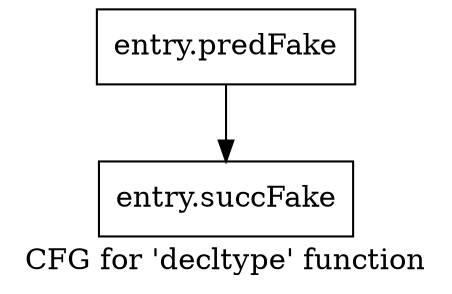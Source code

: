 digraph "CFG for 'decltype' function" {
	label="CFG for 'decltype' function";

	Node0x42f2230 [shape=record,filename="",linenumber="",label="{entry.predFake}"];
	Node0x42f2230 -> Node0x41c0310[ callList="" memoryops="" filename="/tools/Xilinx/Vitis_HLS/2022.1/tps/lnx64/gcc-8.3.0/lib/gcc/x86_64-pc-linux-gnu/8.3.0/../../../../include/c++/8.3.0/bits/hashtable_policy.h" execusionnum="407"];
	Node0x41c0310 [shape=record,filename="/tools/Xilinx/Vitis_HLS/2022.1/tps/lnx64/gcc-8.3.0/lib/gcc/x86_64-pc-linux-gnu/8.3.0/../../../../include/c++/8.3.0/bits/hashtable_policy.h",linenumber="94",label="{entry.succFake}"];
}
